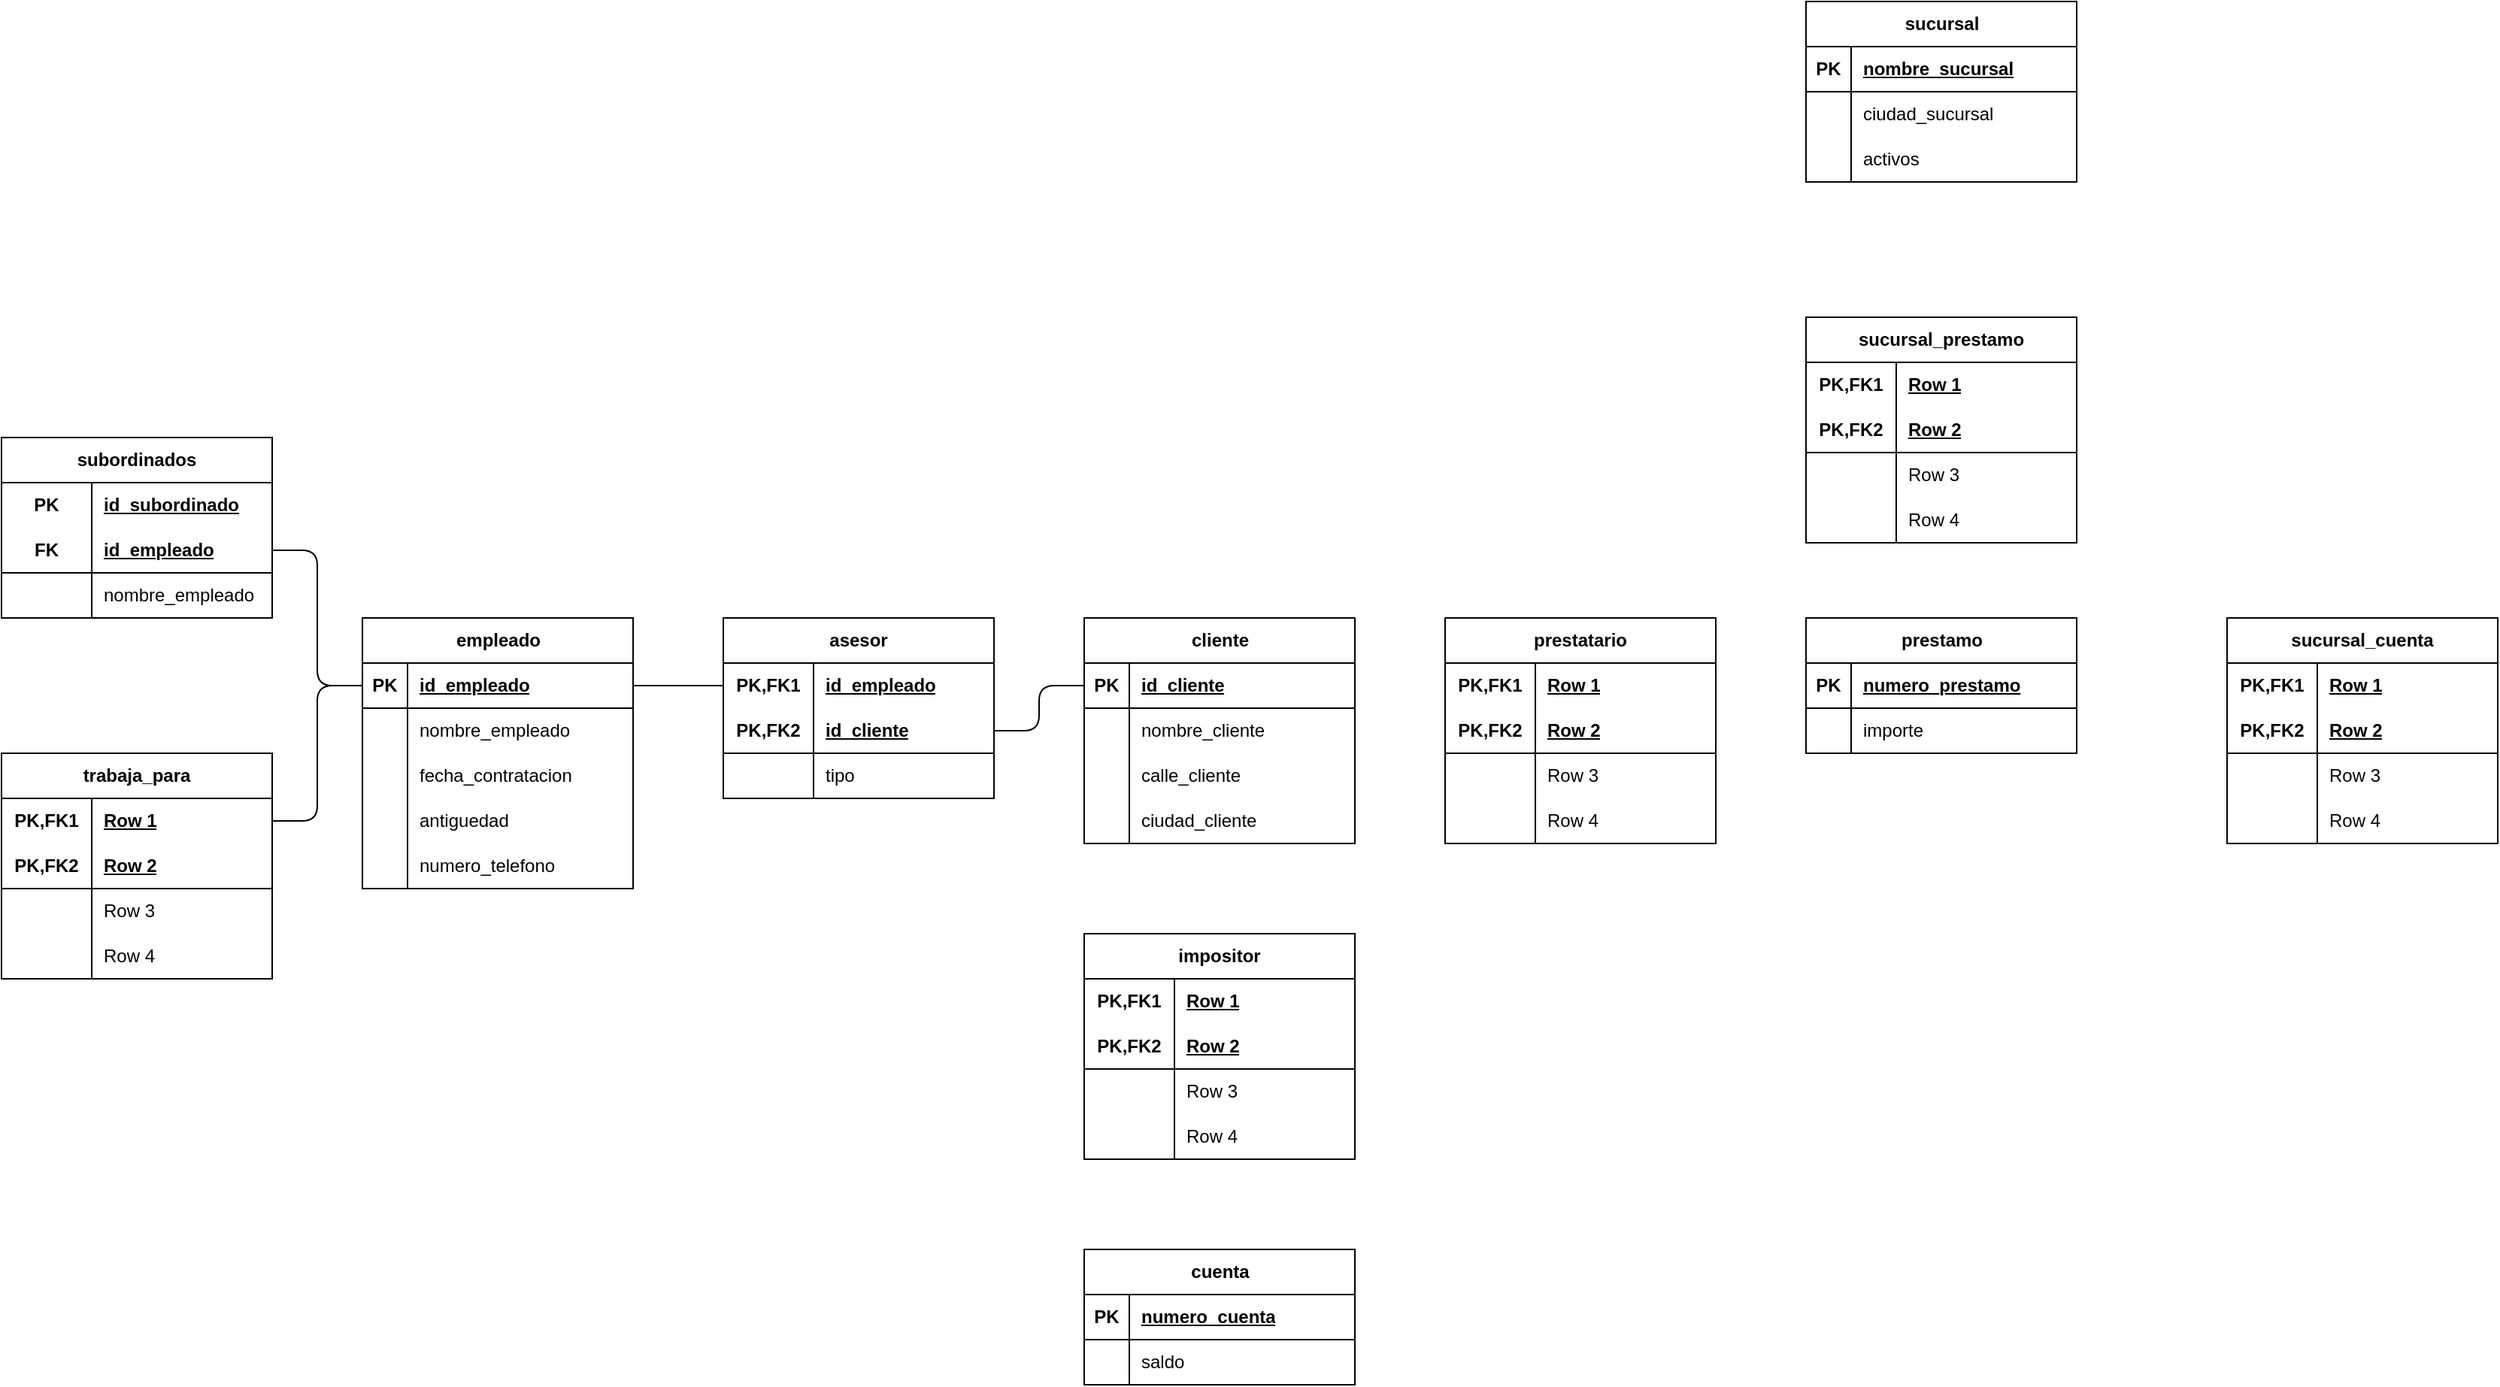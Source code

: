 <mxfile version="24.6.4" type="github">
  <diagram name="Page-1" id="PwkVuGm8XhXzM4n0Y1nv">
    <mxGraphModel dx="2045" dy="1758" grid="1" gridSize="10" guides="1" tooltips="1" connect="1" arrows="1" fold="1" page="1" pageScale="1" pageWidth="850" pageHeight="1100" math="0" shadow="0">
      <root>
        <mxCell id="0" />
        <mxCell id="1" parent="0" />
        <mxCell id="ovVoZ49HgOf7FlBFa15o-1" value="cliente" style="shape=table;startSize=30;container=1;collapsible=1;childLayout=tableLayout;fixedRows=1;rowLines=0;fontStyle=1;align=center;resizeLast=1;html=1;" vertex="1" parent="1">
          <mxGeometry x="170" y="200" width="180" height="150" as="geometry" />
        </mxCell>
        <mxCell id="ovVoZ49HgOf7FlBFa15o-2" value="" style="shape=tableRow;horizontal=0;startSize=0;swimlaneHead=0;swimlaneBody=0;fillColor=none;collapsible=0;dropTarget=0;points=[[0,0.5],[1,0.5]];portConstraint=eastwest;top=0;left=0;right=0;bottom=1;" vertex="1" parent="ovVoZ49HgOf7FlBFa15o-1">
          <mxGeometry y="30" width="180" height="30" as="geometry" />
        </mxCell>
        <mxCell id="ovVoZ49HgOf7FlBFa15o-3" value="PK" style="shape=partialRectangle;connectable=0;fillColor=none;top=0;left=0;bottom=0;right=0;fontStyle=1;overflow=hidden;whiteSpace=wrap;html=1;" vertex="1" parent="ovVoZ49HgOf7FlBFa15o-2">
          <mxGeometry width="30" height="30" as="geometry">
            <mxRectangle width="30" height="30" as="alternateBounds" />
          </mxGeometry>
        </mxCell>
        <mxCell id="ovVoZ49HgOf7FlBFa15o-4" value="id_cliente" style="shape=partialRectangle;connectable=0;fillColor=none;top=0;left=0;bottom=0;right=0;align=left;spacingLeft=6;fontStyle=5;overflow=hidden;whiteSpace=wrap;html=1;" vertex="1" parent="ovVoZ49HgOf7FlBFa15o-2">
          <mxGeometry x="30" width="150" height="30" as="geometry">
            <mxRectangle width="150" height="30" as="alternateBounds" />
          </mxGeometry>
        </mxCell>
        <mxCell id="ovVoZ49HgOf7FlBFa15o-5" value="" style="shape=tableRow;horizontal=0;startSize=0;swimlaneHead=0;swimlaneBody=0;fillColor=none;collapsible=0;dropTarget=0;points=[[0,0.5],[1,0.5]];portConstraint=eastwest;top=0;left=0;right=0;bottom=0;" vertex="1" parent="ovVoZ49HgOf7FlBFa15o-1">
          <mxGeometry y="60" width="180" height="30" as="geometry" />
        </mxCell>
        <mxCell id="ovVoZ49HgOf7FlBFa15o-6" value="" style="shape=partialRectangle;connectable=0;fillColor=none;top=0;left=0;bottom=0;right=0;editable=1;overflow=hidden;whiteSpace=wrap;html=1;" vertex="1" parent="ovVoZ49HgOf7FlBFa15o-5">
          <mxGeometry width="30" height="30" as="geometry">
            <mxRectangle width="30" height="30" as="alternateBounds" />
          </mxGeometry>
        </mxCell>
        <mxCell id="ovVoZ49HgOf7FlBFa15o-7" value="nombre_cliente" style="shape=partialRectangle;connectable=0;fillColor=none;top=0;left=0;bottom=0;right=0;align=left;spacingLeft=6;overflow=hidden;whiteSpace=wrap;html=1;" vertex="1" parent="ovVoZ49HgOf7FlBFa15o-5">
          <mxGeometry x="30" width="150" height="30" as="geometry">
            <mxRectangle width="150" height="30" as="alternateBounds" />
          </mxGeometry>
        </mxCell>
        <mxCell id="ovVoZ49HgOf7FlBFa15o-8" value="" style="shape=tableRow;horizontal=0;startSize=0;swimlaneHead=0;swimlaneBody=0;fillColor=none;collapsible=0;dropTarget=0;points=[[0,0.5],[1,0.5]];portConstraint=eastwest;top=0;left=0;right=0;bottom=0;" vertex="1" parent="ovVoZ49HgOf7FlBFa15o-1">
          <mxGeometry y="90" width="180" height="30" as="geometry" />
        </mxCell>
        <mxCell id="ovVoZ49HgOf7FlBFa15o-9" value="" style="shape=partialRectangle;connectable=0;fillColor=none;top=0;left=0;bottom=0;right=0;editable=1;overflow=hidden;whiteSpace=wrap;html=1;" vertex="1" parent="ovVoZ49HgOf7FlBFa15o-8">
          <mxGeometry width="30" height="30" as="geometry">
            <mxRectangle width="30" height="30" as="alternateBounds" />
          </mxGeometry>
        </mxCell>
        <mxCell id="ovVoZ49HgOf7FlBFa15o-10" value="calle_cliente" style="shape=partialRectangle;connectable=0;fillColor=none;top=0;left=0;bottom=0;right=0;align=left;spacingLeft=6;overflow=hidden;whiteSpace=wrap;html=1;" vertex="1" parent="ovVoZ49HgOf7FlBFa15o-8">
          <mxGeometry x="30" width="150" height="30" as="geometry">
            <mxRectangle width="150" height="30" as="alternateBounds" />
          </mxGeometry>
        </mxCell>
        <mxCell id="ovVoZ49HgOf7FlBFa15o-11" value="" style="shape=tableRow;horizontal=0;startSize=0;swimlaneHead=0;swimlaneBody=0;fillColor=none;collapsible=0;dropTarget=0;points=[[0,0.5],[1,0.5]];portConstraint=eastwest;top=0;left=0;right=0;bottom=0;" vertex="1" parent="ovVoZ49HgOf7FlBFa15o-1">
          <mxGeometry y="120" width="180" height="30" as="geometry" />
        </mxCell>
        <mxCell id="ovVoZ49HgOf7FlBFa15o-12" value="" style="shape=partialRectangle;connectable=0;fillColor=none;top=0;left=0;bottom=0;right=0;editable=1;overflow=hidden;whiteSpace=wrap;html=1;" vertex="1" parent="ovVoZ49HgOf7FlBFa15o-11">
          <mxGeometry width="30" height="30" as="geometry">
            <mxRectangle width="30" height="30" as="alternateBounds" />
          </mxGeometry>
        </mxCell>
        <mxCell id="ovVoZ49HgOf7FlBFa15o-13" value="ciudad_cliente" style="shape=partialRectangle;connectable=0;fillColor=none;top=0;left=0;bottom=0;right=0;align=left;spacingLeft=6;overflow=hidden;whiteSpace=wrap;html=1;" vertex="1" parent="ovVoZ49HgOf7FlBFa15o-11">
          <mxGeometry x="30" width="150" height="30" as="geometry">
            <mxRectangle width="150" height="30" as="alternateBounds" />
          </mxGeometry>
        </mxCell>
        <mxCell id="ovVoZ49HgOf7FlBFa15o-14" value="prestamo" style="shape=table;startSize=30;container=1;collapsible=1;childLayout=tableLayout;fixedRows=1;rowLines=0;fontStyle=1;align=center;resizeLast=1;html=1;" vertex="1" parent="1">
          <mxGeometry x="650" y="200" width="180" height="90" as="geometry" />
        </mxCell>
        <mxCell id="ovVoZ49HgOf7FlBFa15o-15" value="" style="shape=tableRow;horizontal=0;startSize=0;swimlaneHead=0;swimlaneBody=0;fillColor=none;collapsible=0;dropTarget=0;points=[[0,0.5],[1,0.5]];portConstraint=eastwest;top=0;left=0;right=0;bottom=1;" vertex="1" parent="ovVoZ49HgOf7FlBFa15o-14">
          <mxGeometry y="30" width="180" height="30" as="geometry" />
        </mxCell>
        <mxCell id="ovVoZ49HgOf7FlBFa15o-16" value="PK" style="shape=partialRectangle;connectable=0;fillColor=none;top=0;left=0;bottom=0;right=0;fontStyle=1;overflow=hidden;whiteSpace=wrap;html=1;" vertex="1" parent="ovVoZ49HgOf7FlBFa15o-15">
          <mxGeometry width="30" height="30" as="geometry">
            <mxRectangle width="30" height="30" as="alternateBounds" />
          </mxGeometry>
        </mxCell>
        <mxCell id="ovVoZ49HgOf7FlBFa15o-17" value="numero_prestamo" style="shape=partialRectangle;connectable=0;fillColor=none;top=0;left=0;bottom=0;right=0;align=left;spacingLeft=6;fontStyle=5;overflow=hidden;whiteSpace=wrap;html=1;" vertex="1" parent="ovVoZ49HgOf7FlBFa15o-15">
          <mxGeometry x="30" width="150" height="30" as="geometry">
            <mxRectangle width="150" height="30" as="alternateBounds" />
          </mxGeometry>
        </mxCell>
        <mxCell id="ovVoZ49HgOf7FlBFa15o-18" value="" style="shape=tableRow;horizontal=0;startSize=0;swimlaneHead=0;swimlaneBody=0;fillColor=none;collapsible=0;dropTarget=0;points=[[0,0.5],[1,0.5]];portConstraint=eastwest;top=0;left=0;right=0;bottom=0;" vertex="1" parent="ovVoZ49HgOf7FlBFa15o-14">
          <mxGeometry y="60" width="180" height="30" as="geometry" />
        </mxCell>
        <mxCell id="ovVoZ49HgOf7FlBFa15o-19" value="" style="shape=partialRectangle;connectable=0;fillColor=none;top=0;left=0;bottom=0;right=0;editable=1;overflow=hidden;whiteSpace=wrap;html=1;" vertex="1" parent="ovVoZ49HgOf7FlBFa15o-18">
          <mxGeometry width="30" height="30" as="geometry">
            <mxRectangle width="30" height="30" as="alternateBounds" />
          </mxGeometry>
        </mxCell>
        <mxCell id="ovVoZ49HgOf7FlBFa15o-20" value="importe" style="shape=partialRectangle;connectable=0;fillColor=none;top=0;left=0;bottom=0;right=0;align=left;spacingLeft=6;overflow=hidden;whiteSpace=wrap;html=1;" vertex="1" parent="ovVoZ49HgOf7FlBFa15o-18">
          <mxGeometry x="30" width="150" height="30" as="geometry">
            <mxRectangle width="150" height="30" as="alternateBounds" />
          </mxGeometry>
        </mxCell>
        <mxCell id="ovVoZ49HgOf7FlBFa15o-27" value="prestatario" style="shape=table;startSize=30;container=1;collapsible=1;childLayout=tableLayout;fixedRows=1;rowLines=0;fontStyle=1;align=center;resizeLast=1;html=1;whiteSpace=wrap;" vertex="1" parent="1">
          <mxGeometry x="410" y="200" width="180" height="150" as="geometry">
            <mxRectangle x="410" y="200" width="100" height="30" as="alternateBounds" />
          </mxGeometry>
        </mxCell>
        <mxCell id="ovVoZ49HgOf7FlBFa15o-28" value="" style="shape=tableRow;horizontal=0;startSize=0;swimlaneHead=0;swimlaneBody=0;fillColor=none;collapsible=0;dropTarget=0;points=[[0,0.5],[1,0.5]];portConstraint=eastwest;top=0;left=0;right=0;bottom=0;html=1;" vertex="1" parent="ovVoZ49HgOf7FlBFa15o-27">
          <mxGeometry y="30" width="180" height="30" as="geometry" />
        </mxCell>
        <mxCell id="ovVoZ49HgOf7FlBFa15o-29" value="PK,FK1" style="shape=partialRectangle;connectable=0;fillColor=none;top=0;left=0;bottom=0;right=0;fontStyle=1;overflow=hidden;html=1;whiteSpace=wrap;" vertex="1" parent="ovVoZ49HgOf7FlBFa15o-28">
          <mxGeometry width="60" height="30" as="geometry">
            <mxRectangle width="60" height="30" as="alternateBounds" />
          </mxGeometry>
        </mxCell>
        <mxCell id="ovVoZ49HgOf7FlBFa15o-30" value="Row 1" style="shape=partialRectangle;connectable=0;fillColor=none;top=0;left=0;bottom=0;right=0;align=left;spacingLeft=6;fontStyle=5;overflow=hidden;html=1;whiteSpace=wrap;" vertex="1" parent="ovVoZ49HgOf7FlBFa15o-28">
          <mxGeometry x="60" width="120" height="30" as="geometry">
            <mxRectangle width="120" height="30" as="alternateBounds" />
          </mxGeometry>
        </mxCell>
        <mxCell id="ovVoZ49HgOf7FlBFa15o-31" value="" style="shape=tableRow;horizontal=0;startSize=0;swimlaneHead=0;swimlaneBody=0;fillColor=none;collapsible=0;dropTarget=0;points=[[0,0.5],[1,0.5]];portConstraint=eastwest;top=0;left=0;right=0;bottom=1;html=1;" vertex="1" parent="ovVoZ49HgOf7FlBFa15o-27">
          <mxGeometry y="60" width="180" height="30" as="geometry" />
        </mxCell>
        <mxCell id="ovVoZ49HgOf7FlBFa15o-32" value="PK,FK2" style="shape=partialRectangle;connectable=0;fillColor=none;top=0;left=0;bottom=0;right=0;fontStyle=1;overflow=hidden;html=1;whiteSpace=wrap;" vertex="1" parent="ovVoZ49HgOf7FlBFa15o-31">
          <mxGeometry width="60" height="30" as="geometry">
            <mxRectangle width="60" height="30" as="alternateBounds" />
          </mxGeometry>
        </mxCell>
        <mxCell id="ovVoZ49HgOf7FlBFa15o-33" value="Row 2" style="shape=partialRectangle;connectable=0;fillColor=none;top=0;left=0;bottom=0;right=0;align=left;spacingLeft=6;fontStyle=5;overflow=hidden;html=1;whiteSpace=wrap;" vertex="1" parent="ovVoZ49HgOf7FlBFa15o-31">
          <mxGeometry x="60" width="120" height="30" as="geometry">
            <mxRectangle width="120" height="30" as="alternateBounds" />
          </mxGeometry>
        </mxCell>
        <mxCell id="ovVoZ49HgOf7FlBFa15o-34" value="" style="shape=tableRow;horizontal=0;startSize=0;swimlaneHead=0;swimlaneBody=0;fillColor=none;collapsible=0;dropTarget=0;points=[[0,0.5],[1,0.5]];portConstraint=eastwest;top=0;left=0;right=0;bottom=0;html=1;" vertex="1" parent="ovVoZ49HgOf7FlBFa15o-27">
          <mxGeometry y="90" width="180" height="30" as="geometry" />
        </mxCell>
        <mxCell id="ovVoZ49HgOf7FlBFa15o-35" value="" style="shape=partialRectangle;connectable=0;fillColor=none;top=0;left=0;bottom=0;right=0;editable=1;overflow=hidden;html=1;whiteSpace=wrap;" vertex="1" parent="ovVoZ49HgOf7FlBFa15o-34">
          <mxGeometry width="60" height="30" as="geometry">
            <mxRectangle width="60" height="30" as="alternateBounds" />
          </mxGeometry>
        </mxCell>
        <mxCell id="ovVoZ49HgOf7FlBFa15o-36" value="Row 3" style="shape=partialRectangle;connectable=0;fillColor=none;top=0;left=0;bottom=0;right=0;align=left;spacingLeft=6;overflow=hidden;html=1;whiteSpace=wrap;" vertex="1" parent="ovVoZ49HgOf7FlBFa15o-34">
          <mxGeometry x="60" width="120" height="30" as="geometry">
            <mxRectangle width="120" height="30" as="alternateBounds" />
          </mxGeometry>
        </mxCell>
        <mxCell id="ovVoZ49HgOf7FlBFa15o-37" value="" style="shape=tableRow;horizontal=0;startSize=0;swimlaneHead=0;swimlaneBody=0;fillColor=none;collapsible=0;dropTarget=0;points=[[0,0.5],[1,0.5]];portConstraint=eastwest;top=0;left=0;right=0;bottom=0;html=1;" vertex="1" parent="ovVoZ49HgOf7FlBFa15o-27">
          <mxGeometry y="120" width="180" height="30" as="geometry" />
        </mxCell>
        <mxCell id="ovVoZ49HgOf7FlBFa15o-38" value="" style="shape=partialRectangle;connectable=0;fillColor=none;top=0;left=0;bottom=0;right=0;editable=1;overflow=hidden;html=1;whiteSpace=wrap;" vertex="1" parent="ovVoZ49HgOf7FlBFa15o-37">
          <mxGeometry width="60" height="30" as="geometry">
            <mxRectangle width="60" height="30" as="alternateBounds" />
          </mxGeometry>
        </mxCell>
        <mxCell id="ovVoZ49HgOf7FlBFa15o-39" value="Row 4" style="shape=partialRectangle;connectable=0;fillColor=none;top=0;left=0;bottom=0;right=0;align=left;spacingLeft=6;overflow=hidden;html=1;whiteSpace=wrap;" vertex="1" parent="ovVoZ49HgOf7FlBFa15o-37">
          <mxGeometry x="60" width="120" height="30" as="geometry">
            <mxRectangle width="120" height="30" as="alternateBounds" />
          </mxGeometry>
        </mxCell>
        <mxCell id="ovVoZ49HgOf7FlBFa15o-53" value="asesor" style="shape=table;startSize=30;container=1;collapsible=1;childLayout=tableLayout;fixedRows=1;rowLines=0;fontStyle=1;align=center;resizeLast=1;html=1;whiteSpace=wrap;" vertex="1" parent="1">
          <mxGeometry x="-70" y="200" width="180" height="120" as="geometry">
            <mxRectangle x="-70" y="200" width="130" height="30" as="alternateBounds" />
          </mxGeometry>
        </mxCell>
        <mxCell id="ovVoZ49HgOf7FlBFa15o-54" value="" style="shape=tableRow;horizontal=0;startSize=0;swimlaneHead=0;swimlaneBody=0;fillColor=none;collapsible=0;dropTarget=0;points=[[0,0.5],[1,0.5]];portConstraint=eastwest;top=0;left=0;right=0;bottom=0;html=1;" vertex="1" parent="ovVoZ49HgOf7FlBFa15o-53">
          <mxGeometry y="30" width="180" height="30" as="geometry" />
        </mxCell>
        <mxCell id="ovVoZ49HgOf7FlBFa15o-55" value="PK,FK1" style="shape=partialRectangle;connectable=0;fillColor=none;top=0;left=0;bottom=0;right=0;fontStyle=1;overflow=hidden;html=1;whiteSpace=wrap;" vertex="1" parent="ovVoZ49HgOf7FlBFa15o-54">
          <mxGeometry width="60" height="30" as="geometry">
            <mxRectangle width="60" height="30" as="alternateBounds" />
          </mxGeometry>
        </mxCell>
        <mxCell id="ovVoZ49HgOf7FlBFa15o-56" value="id_empleado" style="shape=partialRectangle;connectable=0;fillColor=none;top=0;left=0;bottom=0;right=0;align=left;spacingLeft=6;fontStyle=5;overflow=hidden;html=1;whiteSpace=wrap;" vertex="1" parent="ovVoZ49HgOf7FlBFa15o-54">
          <mxGeometry x="60" width="120" height="30" as="geometry">
            <mxRectangle width="120" height="30" as="alternateBounds" />
          </mxGeometry>
        </mxCell>
        <mxCell id="ovVoZ49HgOf7FlBFa15o-57" value="" style="shape=tableRow;horizontal=0;startSize=0;swimlaneHead=0;swimlaneBody=0;fillColor=none;collapsible=0;dropTarget=0;points=[[0,0.5],[1,0.5]];portConstraint=eastwest;top=0;left=0;right=0;bottom=1;html=1;" vertex="1" parent="ovVoZ49HgOf7FlBFa15o-53">
          <mxGeometry y="60" width="180" height="30" as="geometry" />
        </mxCell>
        <mxCell id="ovVoZ49HgOf7FlBFa15o-58" value="PK,FK2" style="shape=partialRectangle;connectable=0;fillColor=none;top=0;left=0;bottom=0;right=0;fontStyle=1;overflow=hidden;html=1;whiteSpace=wrap;" vertex="1" parent="ovVoZ49HgOf7FlBFa15o-57">
          <mxGeometry width="60" height="30" as="geometry">
            <mxRectangle width="60" height="30" as="alternateBounds" />
          </mxGeometry>
        </mxCell>
        <mxCell id="ovVoZ49HgOf7FlBFa15o-59" value="id_cliente" style="shape=partialRectangle;connectable=0;fillColor=none;top=0;left=0;bottom=0;right=0;align=left;spacingLeft=6;fontStyle=5;overflow=hidden;html=1;whiteSpace=wrap;" vertex="1" parent="ovVoZ49HgOf7FlBFa15o-57">
          <mxGeometry x="60" width="120" height="30" as="geometry">
            <mxRectangle width="120" height="30" as="alternateBounds" />
          </mxGeometry>
        </mxCell>
        <mxCell id="ovVoZ49HgOf7FlBFa15o-60" value="" style="shape=tableRow;horizontal=0;startSize=0;swimlaneHead=0;swimlaneBody=0;fillColor=none;collapsible=0;dropTarget=0;points=[[0,0.5],[1,0.5]];portConstraint=eastwest;top=0;left=0;right=0;bottom=0;html=1;" vertex="1" parent="ovVoZ49HgOf7FlBFa15o-53">
          <mxGeometry y="90" width="180" height="30" as="geometry" />
        </mxCell>
        <mxCell id="ovVoZ49HgOf7FlBFa15o-61" value="" style="shape=partialRectangle;connectable=0;fillColor=none;top=0;left=0;bottom=0;right=0;editable=1;overflow=hidden;html=1;whiteSpace=wrap;" vertex="1" parent="ovVoZ49HgOf7FlBFa15o-60">
          <mxGeometry width="60" height="30" as="geometry">
            <mxRectangle width="60" height="30" as="alternateBounds" />
          </mxGeometry>
        </mxCell>
        <mxCell id="ovVoZ49HgOf7FlBFa15o-62" value="tipo" style="shape=partialRectangle;connectable=0;fillColor=none;top=0;left=0;bottom=0;right=0;align=left;spacingLeft=6;overflow=hidden;html=1;whiteSpace=wrap;" vertex="1" parent="ovVoZ49HgOf7FlBFa15o-60">
          <mxGeometry x="60" width="120" height="30" as="geometry">
            <mxRectangle width="120" height="30" as="alternateBounds" />
          </mxGeometry>
        </mxCell>
        <mxCell id="ovVoZ49HgOf7FlBFa15o-66" value="empleado" style="shape=table;startSize=30;container=1;collapsible=1;childLayout=tableLayout;fixedRows=1;rowLines=0;fontStyle=1;align=center;resizeLast=1;html=1;" vertex="1" parent="1">
          <mxGeometry x="-310" y="200" width="180" height="180" as="geometry" />
        </mxCell>
        <mxCell id="ovVoZ49HgOf7FlBFa15o-67" value="" style="shape=tableRow;horizontal=0;startSize=0;swimlaneHead=0;swimlaneBody=0;fillColor=none;collapsible=0;dropTarget=0;points=[[0,0.5],[1,0.5]];portConstraint=eastwest;top=0;left=0;right=0;bottom=1;" vertex="1" parent="ovVoZ49HgOf7FlBFa15o-66">
          <mxGeometry y="30" width="180" height="30" as="geometry" />
        </mxCell>
        <mxCell id="ovVoZ49HgOf7FlBFa15o-68" value="PK" style="shape=partialRectangle;connectable=0;fillColor=none;top=0;left=0;bottom=0;right=0;fontStyle=1;overflow=hidden;whiteSpace=wrap;html=1;" vertex="1" parent="ovVoZ49HgOf7FlBFa15o-67">
          <mxGeometry width="30" height="30" as="geometry">
            <mxRectangle width="30" height="30" as="alternateBounds" />
          </mxGeometry>
        </mxCell>
        <mxCell id="ovVoZ49HgOf7FlBFa15o-69" value="id_empleado" style="shape=partialRectangle;connectable=0;fillColor=none;top=0;left=0;bottom=0;right=0;align=left;spacingLeft=6;fontStyle=5;overflow=hidden;whiteSpace=wrap;html=1;" vertex="1" parent="ovVoZ49HgOf7FlBFa15o-67">
          <mxGeometry x="30" width="150" height="30" as="geometry">
            <mxRectangle width="150" height="30" as="alternateBounds" />
          </mxGeometry>
        </mxCell>
        <mxCell id="ovVoZ49HgOf7FlBFa15o-70" value="" style="shape=tableRow;horizontal=0;startSize=0;swimlaneHead=0;swimlaneBody=0;fillColor=none;collapsible=0;dropTarget=0;points=[[0,0.5],[1,0.5]];portConstraint=eastwest;top=0;left=0;right=0;bottom=0;" vertex="1" parent="ovVoZ49HgOf7FlBFa15o-66">
          <mxGeometry y="60" width="180" height="30" as="geometry" />
        </mxCell>
        <mxCell id="ovVoZ49HgOf7FlBFa15o-71" value="" style="shape=partialRectangle;connectable=0;fillColor=none;top=0;left=0;bottom=0;right=0;editable=1;overflow=hidden;whiteSpace=wrap;html=1;" vertex="1" parent="ovVoZ49HgOf7FlBFa15o-70">
          <mxGeometry width="30" height="30" as="geometry">
            <mxRectangle width="30" height="30" as="alternateBounds" />
          </mxGeometry>
        </mxCell>
        <mxCell id="ovVoZ49HgOf7FlBFa15o-72" value="nombre_empleado" style="shape=partialRectangle;connectable=0;fillColor=none;top=0;left=0;bottom=0;right=0;align=left;spacingLeft=6;overflow=hidden;whiteSpace=wrap;html=1;" vertex="1" parent="ovVoZ49HgOf7FlBFa15o-70">
          <mxGeometry x="30" width="150" height="30" as="geometry">
            <mxRectangle width="150" height="30" as="alternateBounds" />
          </mxGeometry>
        </mxCell>
        <mxCell id="ovVoZ49HgOf7FlBFa15o-73" value="" style="shape=tableRow;horizontal=0;startSize=0;swimlaneHead=0;swimlaneBody=0;fillColor=none;collapsible=0;dropTarget=0;points=[[0,0.5],[1,0.5]];portConstraint=eastwest;top=0;left=0;right=0;bottom=0;" vertex="1" parent="ovVoZ49HgOf7FlBFa15o-66">
          <mxGeometry y="90" width="180" height="30" as="geometry" />
        </mxCell>
        <mxCell id="ovVoZ49HgOf7FlBFa15o-74" value="" style="shape=partialRectangle;connectable=0;fillColor=none;top=0;left=0;bottom=0;right=0;editable=1;overflow=hidden;whiteSpace=wrap;html=1;" vertex="1" parent="ovVoZ49HgOf7FlBFa15o-73">
          <mxGeometry width="30" height="30" as="geometry">
            <mxRectangle width="30" height="30" as="alternateBounds" />
          </mxGeometry>
        </mxCell>
        <mxCell id="ovVoZ49HgOf7FlBFa15o-75" value="fecha_contratacion" style="shape=partialRectangle;connectable=0;fillColor=none;top=0;left=0;bottom=0;right=0;align=left;spacingLeft=6;overflow=hidden;whiteSpace=wrap;html=1;" vertex="1" parent="ovVoZ49HgOf7FlBFa15o-73">
          <mxGeometry x="30" width="150" height="30" as="geometry">
            <mxRectangle width="150" height="30" as="alternateBounds" />
          </mxGeometry>
        </mxCell>
        <mxCell id="ovVoZ49HgOf7FlBFa15o-76" value="" style="shape=tableRow;horizontal=0;startSize=0;swimlaneHead=0;swimlaneBody=0;fillColor=none;collapsible=0;dropTarget=0;points=[[0,0.5],[1,0.5]];portConstraint=eastwest;top=0;left=0;right=0;bottom=0;" vertex="1" parent="ovVoZ49HgOf7FlBFa15o-66">
          <mxGeometry y="120" width="180" height="30" as="geometry" />
        </mxCell>
        <mxCell id="ovVoZ49HgOf7FlBFa15o-77" value="" style="shape=partialRectangle;connectable=0;fillColor=none;top=0;left=0;bottom=0;right=0;editable=1;overflow=hidden;whiteSpace=wrap;html=1;" vertex="1" parent="ovVoZ49HgOf7FlBFa15o-76">
          <mxGeometry width="30" height="30" as="geometry">
            <mxRectangle width="30" height="30" as="alternateBounds" />
          </mxGeometry>
        </mxCell>
        <mxCell id="ovVoZ49HgOf7FlBFa15o-78" value="antiguedad" style="shape=partialRectangle;connectable=0;fillColor=none;top=0;left=0;bottom=0;right=0;align=left;spacingLeft=6;overflow=hidden;whiteSpace=wrap;html=1;" vertex="1" parent="ovVoZ49HgOf7FlBFa15o-76">
          <mxGeometry x="30" width="150" height="30" as="geometry">
            <mxRectangle width="150" height="30" as="alternateBounds" />
          </mxGeometry>
        </mxCell>
        <mxCell id="ovVoZ49HgOf7FlBFa15o-225" value="" style="shape=tableRow;horizontal=0;startSize=0;swimlaneHead=0;swimlaneBody=0;fillColor=none;collapsible=0;dropTarget=0;points=[[0,0.5],[1,0.5]];portConstraint=eastwest;top=0;left=0;right=0;bottom=0;" vertex="1" parent="ovVoZ49HgOf7FlBFa15o-66">
          <mxGeometry y="150" width="180" height="30" as="geometry" />
        </mxCell>
        <mxCell id="ovVoZ49HgOf7FlBFa15o-226" value="" style="shape=partialRectangle;connectable=0;fillColor=none;top=0;left=0;bottom=0;right=0;editable=1;overflow=hidden;whiteSpace=wrap;html=1;" vertex="1" parent="ovVoZ49HgOf7FlBFa15o-225">
          <mxGeometry width="30" height="30" as="geometry">
            <mxRectangle width="30" height="30" as="alternateBounds" />
          </mxGeometry>
        </mxCell>
        <mxCell id="ovVoZ49HgOf7FlBFa15o-227" value="numero_telefono" style="shape=partialRectangle;connectable=0;fillColor=none;top=0;left=0;bottom=0;right=0;align=left;spacingLeft=6;overflow=hidden;whiteSpace=wrap;html=1;" vertex="1" parent="ovVoZ49HgOf7FlBFa15o-225">
          <mxGeometry x="30" width="150" height="30" as="geometry">
            <mxRectangle width="150" height="30" as="alternateBounds" />
          </mxGeometry>
        </mxCell>
        <mxCell id="ovVoZ49HgOf7FlBFa15o-79" value="impositor" style="shape=table;startSize=30;container=1;collapsible=1;childLayout=tableLayout;fixedRows=1;rowLines=0;fontStyle=1;align=center;resizeLast=1;html=1;whiteSpace=wrap;" vertex="1" parent="1">
          <mxGeometry x="170" y="410" width="180" height="150" as="geometry">
            <mxRectangle x="170" y="410" width="90" height="30" as="alternateBounds" />
          </mxGeometry>
        </mxCell>
        <mxCell id="ovVoZ49HgOf7FlBFa15o-80" value="" style="shape=tableRow;horizontal=0;startSize=0;swimlaneHead=0;swimlaneBody=0;fillColor=none;collapsible=0;dropTarget=0;points=[[0,0.5],[1,0.5]];portConstraint=eastwest;top=0;left=0;right=0;bottom=0;html=1;" vertex="1" parent="ovVoZ49HgOf7FlBFa15o-79">
          <mxGeometry y="30" width="180" height="30" as="geometry" />
        </mxCell>
        <mxCell id="ovVoZ49HgOf7FlBFa15o-81" value="PK,FK1" style="shape=partialRectangle;connectable=0;fillColor=none;top=0;left=0;bottom=0;right=0;fontStyle=1;overflow=hidden;html=1;whiteSpace=wrap;" vertex="1" parent="ovVoZ49HgOf7FlBFa15o-80">
          <mxGeometry width="60" height="30" as="geometry">
            <mxRectangle width="60" height="30" as="alternateBounds" />
          </mxGeometry>
        </mxCell>
        <mxCell id="ovVoZ49HgOf7FlBFa15o-82" value="Row 1" style="shape=partialRectangle;connectable=0;fillColor=none;top=0;left=0;bottom=0;right=0;align=left;spacingLeft=6;fontStyle=5;overflow=hidden;html=1;whiteSpace=wrap;" vertex="1" parent="ovVoZ49HgOf7FlBFa15o-80">
          <mxGeometry x="60" width="120" height="30" as="geometry">
            <mxRectangle width="120" height="30" as="alternateBounds" />
          </mxGeometry>
        </mxCell>
        <mxCell id="ovVoZ49HgOf7FlBFa15o-83" value="" style="shape=tableRow;horizontal=0;startSize=0;swimlaneHead=0;swimlaneBody=0;fillColor=none;collapsible=0;dropTarget=0;points=[[0,0.5],[1,0.5]];portConstraint=eastwest;top=0;left=0;right=0;bottom=1;html=1;" vertex="1" parent="ovVoZ49HgOf7FlBFa15o-79">
          <mxGeometry y="60" width="180" height="30" as="geometry" />
        </mxCell>
        <mxCell id="ovVoZ49HgOf7FlBFa15o-84" value="PK,FK2" style="shape=partialRectangle;connectable=0;fillColor=none;top=0;left=0;bottom=0;right=0;fontStyle=1;overflow=hidden;html=1;whiteSpace=wrap;" vertex="1" parent="ovVoZ49HgOf7FlBFa15o-83">
          <mxGeometry width="60" height="30" as="geometry">
            <mxRectangle width="60" height="30" as="alternateBounds" />
          </mxGeometry>
        </mxCell>
        <mxCell id="ovVoZ49HgOf7FlBFa15o-85" value="Row 2" style="shape=partialRectangle;connectable=0;fillColor=none;top=0;left=0;bottom=0;right=0;align=left;spacingLeft=6;fontStyle=5;overflow=hidden;html=1;whiteSpace=wrap;" vertex="1" parent="ovVoZ49HgOf7FlBFa15o-83">
          <mxGeometry x="60" width="120" height="30" as="geometry">
            <mxRectangle width="120" height="30" as="alternateBounds" />
          </mxGeometry>
        </mxCell>
        <mxCell id="ovVoZ49HgOf7FlBFa15o-86" value="" style="shape=tableRow;horizontal=0;startSize=0;swimlaneHead=0;swimlaneBody=0;fillColor=none;collapsible=0;dropTarget=0;points=[[0,0.5],[1,0.5]];portConstraint=eastwest;top=0;left=0;right=0;bottom=0;html=1;" vertex="1" parent="ovVoZ49HgOf7FlBFa15o-79">
          <mxGeometry y="90" width="180" height="30" as="geometry" />
        </mxCell>
        <mxCell id="ovVoZ49HgOf7FlBFa15o-87" value="" style="shape=partialRectangle;connectable=0;fillColor=none;top=0;left=0;bottom=0;right=0;editable=1;overflow=hidden;html=1;whiteSpace=wrap;" vertex="1" parent="ovVoZ49HgOf7FlBFa15o-86">
          <mxGeometry width="60" height="30" as="geometry">
            <mxRectangle width="60" height="30" as="alternateBounds" />
          </mxGeometry>
        </mxCell>
        <mxCell id="ovVoZ49HgOf7FlBFa15o-88" value="Row 3" style="shape=partialRectangle;connectable=0;fillColor=none;top=0;left=0;bottom=0;right=0;align=left;spacingLeft=6;overflow=hidden;html=1;whiteSpace=wrap;" vertex="1" parent="ovVoZ49HgOf7FlBFa15o-86">
          <mxGeometry x="60" width="120" height="30" as="geometry">
            <mxRectangle width="120" height="30" as="alternateBounds" />
          </mxGeometry>
        </mxCell>
        <mxCell id="ovVoZ49HgOf7FlBFa15o-89" value="" style="shape=tableRow;horizontal=0;startSize=0;swimlaneHead=0;swimlaneBody=0;fillColor=none;collapsible=0;dropTarget=0;points=[[0,0.5],[1,0.5]];portConstraint=eastwest;top=0;left=0;right=0;bottom=0;html=1;" vertex="1" parent="ovVoZ49HgOf7FlBFa15o-79">
          <mxGeometry y="120" width="180" height="30" as="geometry" />
        </mxCell>
        <mxCell id="ovVoZ49HgOf7FlBFa15o-90" value="" style="shape=partialRectangle;connectable=0;fillColor=none;top=0;left=0;bottom=0;right=0;editable=1;overflow=hidden;html=1;whiteSpace=wrap;" vertex="1" parent="ovVoZ49HgOf7FlBFa15o-89">
          <mxGeometry width="60" height="30" as="geometry">
            <mxRectangle width="60" height="30" as="alternateBounds" />
          </mxGeometry>
        </mxCell>
        <mxCell id="ovVoZ49HgOf7FlBFa15o-91" value="Row 4" style="shape=partialRectangle;connectable=0;fillColor=none;top=0;left=0;bottom=0;right=0;align=left;spacingLeft=6;overflow=hidden;html=1;whiteSpace=wrap;" vertex="1" parent="ovVoZ49HgOf7FlBFa15o-89">
          <mxGeometry x="60" width="120" height="30" as="geometry">
            <mxRectangle width="120" height="30" as="alternateBounds" />
          </mxGeometry>
        </mxCell>
        <mxCell id="ovVoZ49HgOf7FlBFa15o-92" value="cuenta" style="shape=table;startSize=30;container=1;collapsible=1;childLayout=tableLayout;fixedRows=1;rowLines=0;fontStyle=1;align=center;resizeLast=1;html=1;" vertex="1" parent="1">
          <mxGeometry x="170" y="620" width="180" height="90" as="geometry" />
        </mxCell>
        <mxCell id="ovVoZ49HgOf7FlBFa15o-93" value="" style="shape=tableRow;horizontal=0;startSize=0;swimlaneHead=0;swimlaneBody=0;fillColor=none;collapsible=0;dropTarget=0;points=[[0,0.5],[1,0.5]];portConstraint=eastwest;top=0;left=0;right=0;bottom=1;" vertex="1" parent="ovVoZ49HgOf7FlBFa15o-92">
          <mxGeometry y="30" width="180" height="30" as="geometry" />
        </mxCell>
        <mxCell id="ovVoZ49HgOf7FlBFa15o-94" value="PK" style="shape=partialRectangle;connectable=0;fillColor=none;top=0;left=0;bottom=0;right=0;fontStyle=1;overflow=hidden;whiteSpace=wrap;html=1;" vertex="1" parent="ovVoZ49HgOf7FlBFa15o-93">
          <mxGeometry width="30" height="30" as="geometry">
            <mxRectangle width="30" height="30" as="alternateBounds" />
          </mxGeometry>
        </mxCell>
        <mxCell id="ovVoZ49HgOf7FlBFa15o-95" value="numero_cuenta" style="shape=partialRectangle;connectable=0;fillColor=none;top=0;left=0;bottom=0;right=0;align=left;spacingLeft=6;fontStyle=5;overflow=hidden;whiteSpace=wrap;html=1;" vertex="1" parent="ovVoZ49HgOf7FlBFa15o-93">
          <mxGeometry x="30" width="150" height="30" as="geometry">
            <mxRectangle width="150" height="30" as="alternateBounds" />
          </mxGeometry>
        </mxCell>
        <mxCell id="ovVoZ49HgOf7FlBFa15o-96" value="" style="shape=tableRow;horizontal=0;startSize=0;swimlaneHead=0;swimlaneBody=0;fillColor=none;collapsible=0;dropTarget=0;points=[[0,0.5],[1,0.5]];portConstraint=eastwest;top=0;left=0;right=0;bottom=0;" vertex="1" parent="ovVoZ49HgOf7FlBFa15o-92">
          <mxGeometry y="60" width="180" height="30" as="geometry" />
        </mxCell>
        <mxCell id="ovVoZ49HgOf7FlBFa15o-97" value="" style="shape=partialRectangle;connectable=0;fillColor=none;top=0;left=0;bottom=0;right=0;editable=1;overflow=hidden;whiteSpace=wrap;html=1;" vertex="1" parent="ovVoZ49HgOf7FlBFa15o-96">
          <mxGeometry width="30" height="30" as="geometry">
            <mxRectangle width="30" height="30" as="alternateBounds" />
          </mxGeometry>
        </mxCell>
        <mxCell id="ovVoZ49HgOf7FlBFa15o-98" value="saldo" style="shape=partialRectangle;connectable=0;fillColor=none;top=0;left=0;bottom=0;right=0;align=left;spacingLeft=6;overflow=hidden;whiteSpace=wrap;html=1;" vertex="1" parent="ovVoZ49HgOf7FlBFa15o-96">
          <mxGeometry x="30" width="150" height="30" as="geometry">
            <mxRectangle width="150" height="30" as="alternateBounds" />
          </mxGeometry>
        </mxCell>
        <mxCell id="ovVoZ49HgOf7FlBFa15o-105" value="sucursal" style="shape=table;startSize=30;container=1;collapsible=1;childLayout=tableLayout;fixedRows=1;rowLines=0;fontStyle=1;align=center;resizeLast=1;html=1;" vertex="1" parent="1">
          <mxGeometry x="650" y="-210" width="180" height="120" as="geometry" />
        </mxCell>
        <mxCell id="ovVoZ49HgOf7FlBFa15o-106" value="" style="shape=tableRow;horizontal=0;startSize=0;swimlaneHead=0;swimlaneBody=0;fillColor=none;collapsible=0;dropTarget=0;points=[[0,0.5],[1,0.5]];portConstraint=eastwest;top=0;left=0;right=0;bottom=1;" vertex="1" parent="ovVoZ49HgOf7FlBFa15o-105">
          <mxGeometry y="30" width="180" height="30" as="geometry" />
        </mxCell>
        <mxCell id="ovVoZ49HgOf7FlBFa15o-107" value="PK" style="shape=partialRectangle;connectable=0;fillColor=none;top=0;left=0;bottom=0;right=0;fontStyle=1;overflow=hidden;whiteSpace=wrap;html=1;" vertex="1" parent="ovVoZ49HgOf7FlBFa15o-106">
          <mxGeometry width="30" height="30" as="geometry">
            <mxRectangle width="30" height="30" as="alternateBounds" />
          </mxGeometry>
        </mxCell>
        <mxCell id="ovVoZ49HgOf7FlBFa15o-108" value="nombre_sucursal" style="shape=partialRectangle;connectable=0;fillColor=none;top=0;left=0;bottom=0;right=0;align=left;spacingLeft=6;fontStyle=5;overflow=hidden;whiteSpace=wrap;html=1;" vertex="1" parent="ovVoZ49HgOf7FlBFa15o-106">
          <mxGeometry x="30" width="150" height="30" as="geometry">
            <mxRectangle width="150" height="30" as="alternateBounds" />
          </mxGeometry>
        </mxCell>
        <mxCell id="ovVoZ49HgOf7FlBFa15o-109" value="" style="shape=tableRow;horizontal=0;startSize=0;swimlaneHead=0;swimlaneBody=0;fillColor=none;collapsible=0;dropTarget=0;points=[[0,0.5],[1,0.5]];portConstraint=eastwest;top=0;left=0;right=0;bottom=0;" vertex="1" parent="ovVoZ49HgOf7FlBFa15o-105">
          <mxGeometry y="60" width="180" height="30" as="geometry" />
        </mxCell>
        <mxCell id="ovVoZ49HgOf7FlBFa15o-110" value="" style="shape=partialRectangle;connectable=0;fillColor=none;top=0;left=0;bottom=0;right=0;editable=1;overflow=hidden;whiteSpace=wrap;html=1;" vertex="1" parent="ovVoZ49HgOf7FlBFa15o-109">
          <mxGeometry width="30" height="30" as="geometry">
            <mxRectangle width="30" height="30" as="alternateBounds" />
          </mxGeometry>
        </mxCell>
        <mxCell id="ovVoZ49HgOf7FlBFa15o-111" value="ciudad_sucursal" style="shape=partialRectangle;connectable=0;fillColor=none;top=0;left=0;bottom=0;right=0;align=left;spacingLeft=6;overflow=hidden;whiteSpace=wrap;html=1;" vertex="1" parent="ovVoZ49HgOf7FlBFa15o-109">
          <mxGeometry x="30" width="150" height="30" as="geometry">
            <mxRectangle width="150" height="30" as="alternateBounds" />
          </mxGeometry>
        </mxCell>
        <mxCell id="ovVoZ49HgOf7FlBFa15o-112" value="" style="shape=tableRow;horizontal=0;startSize=0;swimlaneHead=0;swimlaneBody=0;fillColor=none;collapsible=0;dropTarget=0;points=[[0,0.5],[1,0.5]];portConstraint=eastwest;top=0;left=0;right=0;bottom=0;" vertex="1" parent="ovVoZ49HgOf7FlBFa15o-105">
          <mxGeometry y="90" width="180" height="30" as="geometry" />
        </mxCell>
        <mxCell id="ovVoZ49HgOf7FlBFa15o-113" value="" style="shape=partialRectangle;connectable=0;fillColor=none;top=0;left=0;bottom=0;right=0;editable=1;overflow=hidden;whiteSpace=wrap;html=1;" vertex="1" parent="ovVoZ49HgOf7FlBFa15o-112">
          <mxGeometry width="30" height="30" as="geometry">
            <mxRectangle width="30" height="30" as="alternateBounds" />
          </mxGeometry>
        </mxCell>
        <mxCell id="ovVoZ49HgOf7FlBFa15o-114" value="activos" style="shape=partialRectangle;connectable=0;fillColor=none;top=0;left=0;bottom=0;right=0;align=left;spacingLeft=6;overflow=hidden;whiteSpace=wrap;html=1;" vertex="1" parent="ovVoZ49HgOf7FlBFa15o-112">
          <mxGeometry x="30" width="150" height="30" as="geometry">
            <mxRectangle width="150" height="30" as="alternateBounds" />
          </mxGeometry>
        </mxCell>
        <mxCell id="ovVoZ49HgOf7FlBFa15o-118" value="sucursal_prestamo" style="shape=table;startSize=30;container=1;collapsible=1;childLayout=tableLayout;fixedRows=1;rowLines=0;fontStyle=1;align=center;resizeLast=1;html=1;whiteSpace=wrap;" vertex="1" parent="1">
          <mxGeometry x="650" width="180" height="150" as="geometry">
            <mxRectangle x="650" width="140" height="30" as="alternateBounds" />
          </mxGeometry>
        </mxCell>
        <mxCell id="ovVoZ49HgOf7FlBFa15o-119" value="" style="shape=tableRow;horizontal=0;startSize=0;swimlaneHead=0;swimlaneBody=0;fillColor=none;collapsible=0;dropTarget=0;points=[[0,0.5],[1,0.5]];portConstraint=eastwest;top=0;left=0;right=0;bottom=0;html=1;" vertex="1" parent="ovVoZ49HgOf7FlBFa15o-118">
          <mxGeometry y="30" width="180" height="30" as="geometry" />
        </mxCell>
        <mxCell id="ovVoZ49HgOf7FlBFa15o-120" value="PK,FK1" style="shape=partialRectangle;connectable=0;fillColor=none;top=0;left=0;bottom=0;right=0;fontStyle=1;overflow=hidden;html=1;whiteSpace=wrap;" vertex="1" parent="ovVoZ49HgOf7FlBFa15o-119">
          <mxGeometry width="60" height="30" as="geometry">
            <mxRectangle width="60" height="30" as="alternateBounds" />
          </mxGeometry>
        </mxCell>
        <mxCell id="ovVoZ49HgOf7FlBFa15o-121" value="Row 1" style="shape=partialRectangle;connectable=0;fillColor=none;top=0;left=0;bottom=0;right=0;align=left;spacingLeft=6;fontStyle=5;overflow=hidden;html=1;whiteSpace=wrap;" vertex="1" parent="ovVoZ49HgOf7FlBFa15o-119">
          <mxGeometry x="60" width="120" height="30" as="geometry">
            <mxRectangle width="120" height="30" as="alternateBounds" />
          </mxGeometry>
        </mxCell>
        <mxCell id="ovVoZ49HgOf7FlBFa15o-122" value="" style="shape=tableRow;horizontal=0;startSize=0;swimlaneHead=0;swimlaneBody=0;fillColor=none;collapsible=0;dropTarget=0;points=[[0,0.5],[1,0.5]];portConstraint=eastwest;top=0;left=0;right=0;bottom=1;html=1;" vertex="1" parent="ovVoZ49HgOf7FlBFa15o-118">
          <mxGeometry y="60" width="180" height="30" as="geometry" />
        </mxCell>
        <mxCell id="ovVoZ49HgOf7FlBFa15o-123" value="PK,FK2" style="shape=partialRectangle;connectable=0;fillColor=none;top=0;left=0;bottom=0;right=0;fontStyle=1;overflow=hidden;html=1;whiteSpace=wrap;" vertex="1" parent="ovVoZ49HgOf7FlBFa15o-122">
          <mxGeometry width="60" height="30" as="geometry">
            <mxRectangle width="60" height="30" as="alternateBounds" />
          </mxGeometry>
        </mxCell>
        <mxCell id="ovVoZ49HgOf7FlBFa15o-124" value="Row 2" style="shape=partialRectangle;connectable=0;fillColor=none;top=0;left=0;bottom=0;right=0;align=left;spacingLeft=6;fontStyle=5;overflow=hidden;html=1;whiteSpace=wrap;" vertex="1" parent="ovVoZ49HgOf7FlBFa15o-122">
          <mxGeometry x="60" width="120" height="30" as="geometry">
            <mxRectangle width="120" height="30" as="alternateBounds" />
          </mxGeometry>
        </mxCell>
        <mxCell id="ovVoZ49HgOf7FlBFa15o-125" value="" style="shape=tableRow;horizontal=0;startSize=0;swimlaneHead=0;swimlaneBody=0;fillColor=none;collapsible=0;dropTarget=0;points=[[0,0.5],[1,0.5]];portConstraint=eastwest;top=0;left=0;right=0;bottom=0;html=1;" vertex="1" parent="ovVoZ49HgOf7FlBFa15o-118">
          <mxGeometry y="90" width="180" height="30" as="geometry" />
        </mxCell>
        <mxCell id="ovVoZ49HgOf7FlBFa15o-126" value="" style="shape=partialRectangle;connectable=0;fillColor=none;top=0;left=0;bottom=0;right=0;editable=1;overflow=hidden;html=1;whiteSpace=wrap;" vertex="1" parent="ovVoZ49HgOf7FlBFa15o-125">
          <mxGeometry width="60" height="30" as="geometry">
            <mxRectangle width="60" height="30" as="alternateBounds" />
          </mxGeometry>
        </mxCell>
        <mxCell id="ovVoZ49HgOf7FlBFa15o-127" value="Row 3" style="shape=partialRectangle;connectable=0;fillColor=none;top=0;left=0;bottom=0;right=0;align=left;spacingLeft=6;overflow=hidden;html=1;whiteSpace=wrap;" vertex="1" parent="ovVoZ49HgOf7FlBFa15o-125">
          <mxGeometry x="60" width="120" height="30" as="geometry">
            <mxRectangle width="120" height="30" as="alternateBounds" />
          </mxGeometry>
        </mxCell>
        <mxCell id="ovVoZ49HgOf7FlBFa15o-128" value="" style="shape=tableRow;horizontal=0;startSize=0;swimlaneHead=0;swimlaneBody=0;fillColor=none;collapsible=0;dropTarget=0;points=[[0,0.5],[1,0.5]];portConstraint=eastwest;top=0;left=0;right=0;bottom=0;html=1;" vertex="1" parent="ovVoZ49HgOf7FlBFa15o-118">
          <mxGeometry y="120" width="180" height="30" as="geometry" />
        </mxCell>
        <mxCell id="ovVoZ49HgOf7FlBFa15o-129" value="" style="shape=partialRectangle;connectable=0;fillColor=none;top=0;left=0;bottom=0;right=0;editable=1;overflow=hidden;html=1;whiteSpace=wrap;" vertex="1" parent="ovVoZ49HgOf7FlBFa15o-128">
          <mxGeometry width="60" height="30" as="geometry">
            <mxRectangle width="60" height="30" as="alternateBounds" />
          </mxGeometry>
        </mxCell>
        <mxCell id="ovVoZ49HgOf7FlBFa15o-130" value="Row 4" style="shape=partialRectangle;connectable=0;fillColor=none;top=0;left=0;bottom=0;right=0;align=left;spacingLeft=6;overflow=hidden;html=1;whiteSpace=wrap;" vertex="1" parent="ovVoZ49HgOf7FlBFa15o-128">
          <mxGeometry x="60" width="120" height="30" as="geometry">
            <mxRectangle width="120" height="30" as="alternateBounds" />
          </mxGeometry>
        </mxCell>
        <mxCell id="ovVoZ49HgOf7FlBFa15o-131" value="sucursal_cuenta" style="shape=table;startSize=30;container=1;collapsible=1;childLayout=tableLayout;fixedRows=1;rowLines=0;fontStyle=1;align=center;resizeLast=1;html=1;whiteSpace=wrap;" vertex="1" parent="1">
          <mxGeometry x="930" y="200" width="180" height="150" as="geometry">
            <mxRectangle x="930" y="200" width="130" height="30" as="alternateBounds" />
          </mxGeometry>
        </mxCell>
        <mxCell id="ovVoZ49HgOf7FlBFa15o-132" value="" style="shape=tableRow;horizontal=0;startSize=0;swimlaneHead=0;swimlaneBody=0;fillColor=none;collapsible=0;dropTarget=0;points=[[0,0.5],[1,0.5]];portConstraint=eastwest;top=0;left=0;right=0;bottom=0;html=1;" vertex="1" parent="ovVoZ49HgOf7FlBFa15o-131">
          <mxGeometry y="30" width="180" height="30" as="geometry" />
        </mxCell>
        <mxCell id="ovVoZ49HgOf7FlBFa15o-133" value="PK,FK1" style="shape=partialRectangle;connectable=0;fillColor=none;top=0;left=0;bottom=0;right=0;fontStyle=1;overflow=hidden;html=1;whiteSpace=wrap;" vertex="1" parent="ovVoZ49HgOf7FlBFa15o-132">
          <mxGeometry width="60" height="30" as="geometry">
            <mxRectangle width="60" height="30" as="alternateBounds" />
          </mxGeometry>
        </mxCell>
        <mxCell id="ovVoZ49HgOf7FlBFa15o-134" value="Row 1" style="shape=partialRectangle;connectable=0;fillColor=none;top=0;left=0;bottom=0;right=0;align=left;spacingLeft=6;fontStyle=5;overflow=hidden;html=1;whiteSpace=wrap;" vertex="1" parent="ovVoZ49HgOf7FlBFa15o-132">
          <mxGeometry x="60" width="120" height="30" as="geometry">
            <mxRectangle width="120" height="30" as="alternateBounds" />
          </mxGeometry>
        </mxCell>
        <mxCell id="ovVoZ49HgOf7FlBFa15o-135" value="" style="shape=tableRow;horizontal=0;startSize=0;swimlaneHead=0;swimlaneBody=0;fillColor=none;collapsible=0;dropTarget=0;points=[[0,0.5],[1,0.5]];portConstraint=eastwest;top=0;left=0;right=0;bottom=1;html=1;" vertex="1" parent="ovVoZ49HgOf7FlBFa15o-131">
          <mxGeometry y="60" width="180" height="30" as="geometry" />
        </mxCell>
        <mxCell id="ovVoZ49HgOf7FlBFa15o-136" value="PK,FK2" style="shape=partialRectangle;connectable=0;fillColor=none;top=0;left=0;bottom=0;right=0;fontStyle=1;overflow=hidden;html=1;whiteSpace=wrap;" vertex="1" parent="ovVoZ49HgOf7FlBFa15o-135">
          <mxGeometry width="60" height="30" as="geometry">
            <mxRectangle width="60" height="30" as="alternateBounds" />
          </mxGeometry>
        </mxCell>
        <mxCell id="ovVoZ49HgOf7FlBFa15o-137" value="Row 2" style="shape=partialRectangle;connectable=0;fillColor=none;top=0;left=0;bottom=0;right=0;align=left;spacingLeft=6;fontStyle=5;overflow=hidden;html=1;whiteSpace=wrap;" vertex="1" parent="ovVoZ49HgOf7FlBFa15o-135">
          <mxGeometry x="60" width="120" height="30" as="geometry">
            <mxRectangle width="120" height="30" as="alternateBounds" />
          </mxGeometry>
        </mxCell>
        <mxCell id="ovVoZ49HgOf7FlBFa15o-138" value="" style="shape=tableRow;horizontal=0;startSize=0;swimlaneHead=0;swimlaneBody=0;fillColor=none;collapsible=0;dropTarget=0;points=[[0,0.5],[1,0.5]];portConstraint=eastwest;top=0;left=0;right=0;bottom=0;html=1;" vertex="1" parent="ovVoZ49HgOf7FlBFa15o-131">
          <mxGeometry y="90" width="180" height="30" as="geometry" />
        </mxCell>
        <mxCell id="ovVoZ49HgOf7FlBFa15o-139" value="" style="shape=partialRectangle;connectable=0;fillColor=none;top=0;left=0;bottom=0;right=0;editable=1;overflow=hidden;html=1;whiteSpace=wrap;" vertex="1" parent="ovVoZ49HgOf7FlBFa15o-138">
          <mxGeometry width="60" height="30" as="geometry">
            <mxRectangle width="60" height="30" as="alternateBounds" />
          </mxGeometry>
        </mxCell>
        <mxCell id="ovVoZ49HgOf7FlBFa15o-140" value="Row 3" style="shape=partialRectangle;connectable=0;fillColor=none;top=0;left=0;bottom=0;right=0;align=left;spacingLeft=6;overflow=hidden;html=1;whiteSpace=wrap;" vertex="1" parent="ovVoZ49HgOf7FlBFa15o-138">
          <mxGeometry x="60" width="120" height="30" as="geometry">
            <mxRectangle width="120" height="30" as="alternateBounds" />
          </mxGeometry>
        </mxCell>
        <mxCell id="ovVoZ49HgOf7FlBFa15o-141" value="" style="shape=tableRow;horizontal=0;startSize=0;swimlaneHead=0;swimlaneBody=0;fillColor=none;collapsible=0;dropTarget=0;points=[[0,0.5],[1,0.5]];portConstraint=eastwest;top=0;left=0;right=0;bottom=0;html=1;" vertex="1" parent="ovVoZ49HgOf7FlBFa15o-131">
          <mxGeometry y="120" width="180" height="30" as="geometry" />
        </mxCell>
        <mxCell id="ovVoZ49HgOf7FlBFa15o-142" value="" style="shape=partialRectangle;connectable=0;fillColor=none;top=0;left=0;bottom=0;right=0;editable=1;overflow=hidden;html=1;whiteSpace=wrap;" vertex="1" parent="ovVoZ49HgOf7FlBFa15o-141">
          <mxGeometry width="60" height="30" as="geometry">
            <mxRectangle width="60" height="30" as="alternateBounds" />
          </mxGeometry>
        </mxCell>
        <mxCell id="ovVoZ49HgOf7FlBFa15o-143" value="Row 4" style="shape=partialRectangle;connectable=0;fillColor=none;top=0;left=0;bottom=0;right=0;align=left;spacingLeft=6;overflow=hidden;html=1;whiteSpace=wrap;" vertex="1" parent="ovVoZ49HgOf7FlBFa15o-141">
          <mxGeometry x="60" width="120" height="30" as="geometry">
            <mxRectangle width="120" height="30" as="alternateBounds" />
          </mxGeometry>
        </mxCell>
        <mxCell id="ovVoZ49HgOf7FlBFa15o-241" style="edgeStyle=orthogonalEdgeStyle;rounded=1;orthogonalLoop=1;jettySize=auto;html=1;exitX=1;exitY=0.5;exitDx=0;exitDy=0;entryX=0;entryY=0.5;entryDx=0;entryDy=0;curved=0;endArrow=none;endFill=0;" edge="1" parent="1" source="ovVoZ49HgOf7FlBFa15o-292" target="ovVoZ49HgOf7FlBFa15o-67">
          <mxGeometry relative="1" as="geometry">
            <mxPoint x="-370" y="155" as="sourcePoint" />
          </mxGeometry>
        </mxCell>
        <mxCell id="ovVoZ49HgOf7FlBFa15o-242" value="trabaja_para" style="shape=table;startSize=30;container=1;collapsible=1;childLayout=tableLayout;fixedRows=1;rowLines=0;fontStyle=1;align=center;resizeLast=1;html=1;whiteSpace=wrap;" vertex="1" parent="1">
          <mxGeometry x="-550" y="290" width="180" height="150" as="geometry" />
        </mxCell>
        <mxCell id="ovVoZ49HgOf7FlBFa15o-243" value="" style="shape=tableRow;horizontal=0;startSize=0;swimlaneHead=0;swimlaneBody=0;fillColor=none;collapsible=0;dropTarget=0;points=[[0,0.5],[1,0.5]];portConstraint=eastwest;top=0;left=0;right=0;bottom=0;html=1;" vertex="1" parent="ovVoZ49HgOf7FlBFa15o-242">
          <mxGeometry y="30" width="180" height="30" as="geometry" />
        </mxCell>
        <mxCell id="ovVoZ49HgOf7FlBFa15o-244" value="PK,FK1" style="shape=partialRectangle;connectable=0;fillColor=none;top=0;left=0;bottom=0;right=0;fontStyle=1;overflow=hidden;html=1;whiteSpace=wrap;" vertex="1" parent="ovVoZ49HgOf7FlBFa15o-243">
          <mxGeometry width="60" height="30" as="geometry">
            <mxRectangle width="60" height="30" as="alternateBounds" />
          </mxGeometry>
        </mxCell>
        <mxCell id="ovVoZ49HgOf7FlBFa15o-245" value="Row 1" style="shape=partialRectangle;connectable=0;fillColor=none;top=0;left=0;bottom=0;right=0;align=left;spacingLeft=6;fontStyle=5;overflow=hidden;html=1;whiteSpace=wrap;" vertex="1" parent="ovVoZ49HgOf7FlBFa15o-243">
          <mxGeometry x="60" width="120" height="30" as="geometry">
            <mxRectangle width="120" height="30" as="alternateBounds" />
          </mxGeometry>
        </mxCell>
        <mxCell id="ovVoZ49HgOf7FlBFa15o-246" value="" style="shape=tableRow;horizontal=0;startSize=0;swimlaneHead=0;swimlaneBody=0;fillColor=none;collapsible=0;dropTarget=0;points=[[0,0.5],[1,0.5]];portConstraint=eastwest;top=0;left=0;right=0;bottom=1;html=1;" vertex="1" parent="ovVoZ49HgOf7FlBFa15o-242">
          <mxGeometry y="60" width="180" height="30" as="geometry" />
        </mxCell>
        <mxCell id="ovVoZ49HgOf7FlBFa15o-247" value="PK,FK2" style="shape=partialRectangle;connectable=0;fillColor=none;top=0;left=0;bottom=0;right=0;fontStyle=1;overflow=hidden;html=1;whiteSpace=wrap;" vertex="1" parent="ovVoZ49HgOf7FlBFa15o-246">
          <mxGeometry width="60" height="30" as="geometry">
            <mxRectangle width="60" height="30" as="alternateBounds" />
          </mxGeometry>
        </mxCell>
        <mxCell id="ovVoZ49HgOf7FlBFa15o-248" value="Row 2" style="shape=partialRectangle;connectable=0;fillColor=none;top=0;left=0;bottom=0;right=0;align=left;spacingLeft=6;fontStyle=5;overflow=hidden;html=1;whiteSpace=wrap;" vertex="1" parent="ovVoZ49HgOf7FlBFa15o-246">
          <mxGeometry x="60" width="120" height="30" as="geometry">
            <mxRectangle width="120" height="30" as="alternateBounds" />
          </mxGeometry>
        </mxCell>
        <mxCell id="ovVoZ49HgOf7FlBFa15o-249" value="" style="shape=tableRow;horizontal=0;startSize=0;swimlaneHead=0;swimlaneBody=0;fillColor=none;collapsible=0;dropTarget=0;points=[[0,0.5],[1,0.5]];portConstraint=eastwest;top=0;left=0;right=0;bottom=0;html=1;" vertex="1" parent="ovVoZ49HgOf7FlBFa15o-242">
          <mxGeometry y="90" width="180" height="30" as="geometry" />
        </mxCell>
        <mxCell id="ovVoZ49HgOf7FlBFa15o-250" value="" style="shape=partialRectangle;connectable=0;fillColor=none;top=0;left=0;bottom=0;right=0;editable=1;overflow=hidden;html=1;whiteSpace=wrap;" vertex="1" parent="ovVoZ49HgOf7FlBFa15o-249">
          <mxGeometry width="60" height="30" as="geometry">
            <mxRectangle width="60" height="30" as="alternateBounds" />
          </mxGeometry>
        </mxCell>
        <mxCell id="ovVoZ49HgOf7FlBFa15o-251" value="Row 3" style="shape=partialRectangle;connectable=0;fillColor=none;top=0;left=0;bottom=0;right=0;align=left;spacingLeft=6;overflow=hidden;html=1;whiteSpace=wrap;" vertex="1" parent="ovVoZ49HgOf7FlBFa15o-249">
          <mxGeometry x="60" width="120" height="30" as="geometry">
            <mxRectangle width="120" height="30" as="alternateBounds" />
          </mxGeometry>
        </mxCell>
        <mxCell id="ovVoZ49HgOf7FlBFa15o-252" value="" style="shape=tableRow;horizontal=0;startSize=0;swimlaneHead=0;swimlaneBody=0;fillColor=none;collapsible=0;dropTarget=0;points=[[0,0.5],[1,0.5]];portConstraint=eastwest;top=0;left=0;right=0;bottom=0;html=1;" vertex="1" parent="ovVoZ49HgOf7FlBFa15o-242">
          <mxGeometry y="120" width="180" height="30" as="geometry" />
        </mxCell>
        <mxCell id="ovVoZ49HgOf7FlBFa15o-253" value="" style="shape=partialRectangle;connectable=0;fillColor=none;top=0;left=0;bottom=0;right=0;editable=1;overflow=hidden;html=1;whiteSpace=wrap;" vertex="1" parent="ovVoZ49HgOf7FlBFa15o-252">
          <mxGeometry width="60" height="30" as="geometry">
            <mxRectangle width="60" height="30" as="alternateBounds" />
          </mxGeometry>
        </mxCell>
        <mxCell id="ovVoZ49HgOf7FlBFa15o-254" value="Row 4" style="shape=partialRectangle;connectable=0;fillColor=none;top=0;left=0;bottom=0;right=0;align=left;spacingLeft=6;overflow=hidden;html=1;whiteSpace=wrap;" vertex="1" parent="ovVoZ49HgOf7FlBFa15o-252">
          <mxGeometry x="60" width="120" height="30" as="geometry">
            <mxRectangle width="120" height="30" as="alternateBounds" />
          </mxGeometry>
        </mxCell>
        <mxCell id="ovVoZ49HgOf7FlBFa15o-255" style="edgeStyle=orthogonalEdgeStyle;rounded=1;orthogonalLoop=1;jettySize=auto;html=1;exitX=1;exitY=0.5;exitDx=0;exitDy=0;entryX=0;entryY=0.5;entryDx=0;entryDy=0;curved=0;endArrow=none;endFill=0;" edge="1" parent="1" source="ovVoZ49HgOf7FlBFa15o-243" target="ovVoZ49HgOf7FlBFa15o-67">
          <mxGeometry relative="1" as="geometry">
            <Array as="points">
              <mxPoint x="-340" y="335" />
              <mxPoint x="-340" y="245" />
            </Array>
          </mxGeometry>
        </mxCell>
        <mxCell id="ovVoZ49HgOf7FlBFa15o-288" value="subordinados" style="shape=table;startSize=30;container=1;collapsible=1;childLayout=tableLayout;fixedRows=1;rowLines=0;fontStyle=1;align=center;resizeLast=1;html=1;whiteSpace=wrap;strokeColor=default;verticalAlign=middle;fontFamily=Helvetica;fontSize=12;fontColor=default;fillColor=none;" vertex="1" parent="1">
          <mxGeometry x="-550" y="80" width="180" height="120" as="geometry" />
        </mxCell>
        <mxCell id="ovVoZ49HgOf7FlBFa15o-289" value="" style="shape=tableRow;horizontal=0;startSize=0;swimlaneHead=0;swimlaneBody=0;fillColor=none;collapsible=0;dropTarget=0;points=[[0,0.5],[1,0.5]];portConstraint=eastwest;top=0;left=0;right=0;bottom=0;html=1;strokeColor=default;align=center;verticalAlign=middle;fontFamily=Helvetica;fontSize=12;fontColor=default;" vertex="1" parent="ovVoZ49HgOf7FlBFa15o-288">
          <mxGeometry y="30" width="180" height="30" as="geometry" />
        </mxCell>
        <mxCell id="ovVoZ49HgOf7FlBFa15o-290" value="PK" style="shape=partialRectangle;connectable=0;fillColor=none;top=0;left=0;bottom=0;right=0;fontStyle=1;overflow=hidden;html=1;whiteSpace=wrap;strokeColor=default;align=center;verticalAlign=middle;fontFamily=Helvetica;fontSize=12;fontColor=default;" vertex="1" parent="ovVoZ49HgOf7FlBFa15o-289">
          <mxGeometry width="60" height="30" as="geometry">
            <mxRectangle width="60" height="30" as="alternateBounds" />
          </mxGeometry>
        </mxCell>
        <mxCell id="ovVoZ49HgOf7FlBFa15o-291" value="id_subordinado" style="shape=partialRectangle;connectable=0;fillColor=none;top=0;left=0;bottom=0;right=0;align=left;spacingLeft=6;fontStyle=5;overflow=hidden;html=1;whiteSpace=wrap;strokeColor=default;verticalAlign=middle;fontFamily=Helvetica;fontSize=12;fontColor=default;" vertex="1" parent="ovVoZ49HgOf7FlBFa15o-289">
          <mxGeometry x="60" width="120" height="30" as="geometry">
            <mxRectangle width="120" height="30" as="alternateBounds" />
          </mxGeometry>
        </mxCell>
        <mxCell id="ovVoZ49HgOf7FlBFa15o-292" value="" style="shape=tableRow;horizontal=0;startSize=0;swimlaneHead=0;swimlaneBody=0;fillColor=none;collapsible=0;dropTarget=0;points=[[0,0.5],[1,0.5]];portConstraint=eastwest;top=0;left=0;right=0;bottom=1;html=1;strokeColor=default;align=center;verticalAlign=middle;fontFamily=Helvetica;fontSize=12;fontColor=default;" vertex="1" parent="ovVoZ49HgOf7FlBFa15o-288">
          <mxGeometry y="60" width="180" height="30" as="geometry" />
        </mxCell>
        <mxCell id="ovVoZ49HgOf7FlBFa15o-293" value="FK" style="shape=partialRectangle;connectable=0;fillColor=none;top=0;left=0;bottom=0;right=0;fontStyle=1;overflow=hidden;html=1;whiteSpace=wrap;strokeColor=default;align=center;verticalAlign=middle;fontFamily=Helvetica;fontSize=12;fontColor=default;" vertex="1" parent="ovVoZ49HgOf7FlBFa15o-292">
          <mxGeometry width="60" height="30" as="geometry">
            <mxRectangle width="60" height="30" as="alternateBounds" />
          </mxGeometry>
        </mxCell>
        <mxCell id="ovVoZ49HgOf7FlBFa15o-294" value="id_empleado" style="shape=partialRectangle;connectable=0;fillColor=none;top=0;left=0;bottom=0;right=0;align=left;spacingLeft=6;fontStyle=5;overflow=hidden;html=1;whiteSpace=wrap;strokeColor=default;verticalAlign=middle;fontFamily=Helvetica;fontSize=12;fontColor=default;" vertex="1" parent="ovVoZ49HgOf7FlBFa15o-292">
          <mxGeometry x="60" width="120" height="30" as="geometry">
            <mxRectangle width="120" height="30" as="alternateBounds" />
          </mxGeometry>
        </mxCell>
        <mxCell id="ovVoZ49HgOf7FlBFa15o-295" value="" style="shape=tableRow;horizontal=0;startSize=0;swimlaneHead=0;swimlaneBody=0;fillColor=none;collapsible=0;dropTarget=0;points=[[0,0.5],[1,0.5]];portConstraint=eastwest;top=0;left=0;right=0;bottom=0;html=1;strokeColor=default;align=center;verticalAlign=middle;fontFamily=Helvetica;fontSize=12;fontColor=default;" vertex="1" parent="ovVoZ49HgOf7FlBFa15o-288">
          <mxGeometry y="90" width="180" height="30" as="geometry" />
        </mxCell>
        <mxCell id="ovVoZ49HgOf7FlBFa15o-296" value="" style="shape=partialRectangle;connectable=0;fillColor=none;top=0;left=0;bottom=0;right=0;editable=1;overflow=hidden;html=1;whiteSpace=wrap;strokeColor=default;align=center;verticalAlign=middle;fontFamily=Helvetica;fontSize=12;fontColor=default;" vertex="1" parent="ovVoZ49HgOf7FlBFa15o-295">
          <mxGeometry width="60" height="30" as="geometry">
            <mxRectangle width="60" height="30" as="alternateBounds" />
          </mxGeometry>
        </mxCell>
        <mxCell id="ovVoZ49HgOf7FlBFa15o-297" value="nombre_empleado" style="shape=partialRectangle;connectable=0;fillColor=none;top=0;left=0;bottom=0;right=0;align=left;spacingLeft=6;overflow=hidden;html=1;whiteSpace=wrap;strokeColor=default;verticalAlign=middle;fontFamily=Helvetica;fontSize=12;fontColor=default;" vertex="1" parent="ovVoZ49HgOf7FlBFa15o-295">
          <mxGeometry x="60" width="120" height="30" as="geometry">
            <mxRectangle width="120" height="30" as="alternateBounds" />
          </mxGeometry>
        </mxCell>
        <mxCell id="ovVoZ49HgOf7FlBFa15o-301" style="edgeStyle=orthogonalEdgeStyle;rounded=1;orthogonalLoop=1;jettySize=auto;html=1;exitX=1;exitY=0.5;exitDx=0;exitDy=0;entryX=0;entryY=0.5;entryDx=0;entryDy=0;fontFamily=Helvetica;fontSize=12;fontColor=default;curved=0;endArrow=none;endFill=0;" edge="1" parent="1" source="ovVoZ49HgOf7FlBFa15o-67" target="ovVoZ49HgOf7FlBFa15o-54">
          <mxGeometry relative="1" as="geometry" />
        </mxCell>
        <mxCell id="ovVoZ49HgOf7FlBFa15o-302" style="edgeStyle=orthogonalEdgeStyle;rounded=1;orthogonalLoop=1;jettySize=auto;html=1;exitX=1;exitY=0.5;exitDx=0;exitDy=0;entryX=0;entryY=0.5;entryDx=0;entryDy=0;fontFamily=Helvetica;fontSize=12;fontColor=default;curved=0;endArrow=none;endFill=0;" edge="1" parent="1" source="ovVoZ49HgOf7FlBFa15o-57" target="ovVoZ49HgOf7FlBFa15o-2">
          <mxGeometry relative="1" as="geometry" />
        </mxCell>
      </root>
    </mxGraphModel>
  </diagram>
</mxfile>
